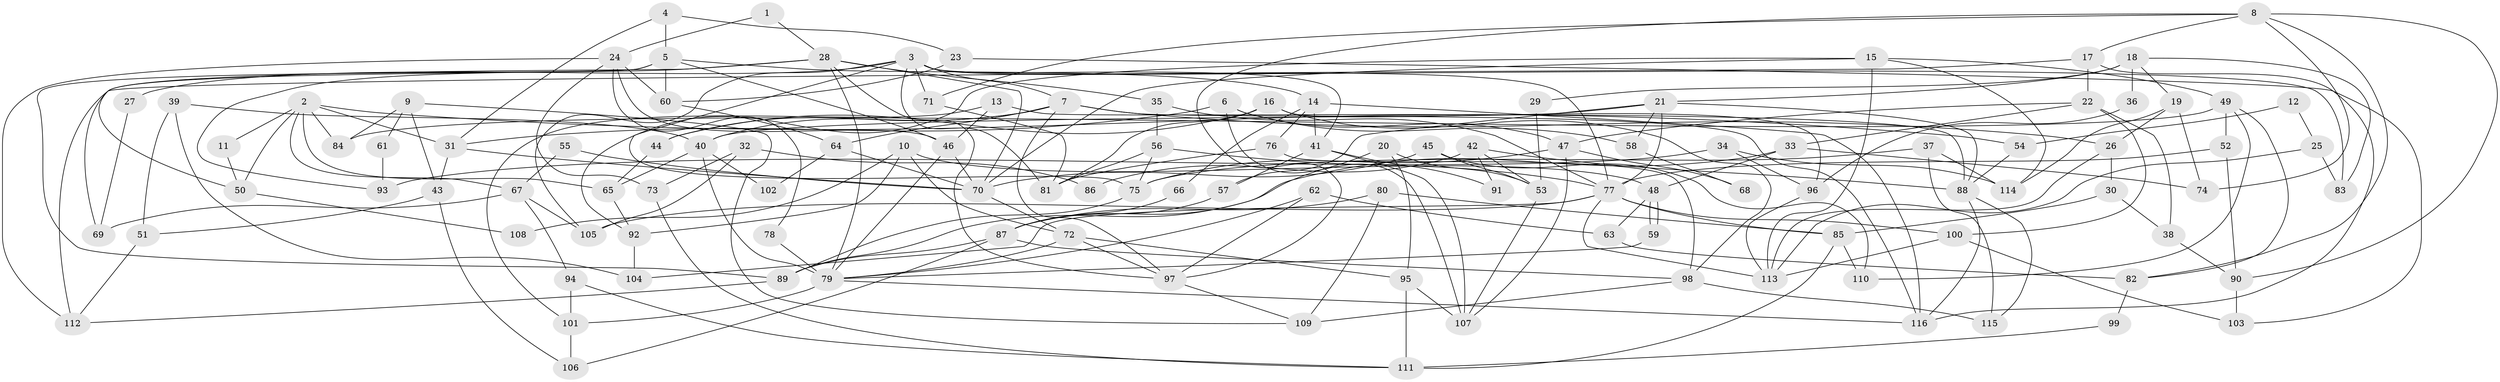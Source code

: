 // coarse degree distribution, {2: 0.12345679012345678, 12: 0.012345679012345678, 17: 0.012345679012345678, 9: 0.024691358024691357, 4: 0.24691358024691357, 6: 0.06172839506172839, 5: 0.1111111111111111, 1: 0.012345679012345678, 14: 0.012345679012345678, 7: 0.037037037037037035, 22: 0.012345679012345678, 3: 0.2839506172839506, 8: 0.037037037037037035, 11: 0.012345679012345678}
// Generated by graph-tools (version 1.1) at 2025/18/03/04/25 18:18:46]
// undirected, 116 vertices, 232 edges
graph export_dot {
graph [start="1"]
  node [color=gray90,style=filled];
  1;
  2;
  3;
  4;
  5;
  6;
  7;
  8;
  9;
  10;
  11;
  12;
  13;
  14;
  15;
  16;
  17;
  18;
  19;
  20;
  21;
  22;
  23;
  24;
  25;
  26;
  27;
  28;
  29;
  30;
  31;
  32;
  33;
  34;
  35;
  36;
  37;
  38;
  39;
  40;
  41;
  42;
  43;
  44;
  45;
  46;
  47;
  48;
  49;
  50;
  51;
  52;
  53;
  54;
  55;
  56;
  57;
  58;
  59;
  60;
  61;
  62;
  63;
  64;
  65;
  66;
  67;
  68;
  69;
  70;
  71;
  72;
  73;
  74;
  75;
  76;
  77;
  78;
  79;
  80;
  81;
  82;
  83;
  84;
  85;
  86;
  87;
  88;
  89;
  90;
  91;
  92;
  93;
  94;
  95;
  96;
  97;
  98;
  99;
  100;
  101;
  102;
  103;
  104;
  105;
  106;
  107;
  108;
  109;
  110;
  111;
  112;
  113;
  114;
  115;
  116;
  1 -- 24;
  1 -- 28;
  2 -- 65;
  2 -- 31;
  2 -- 11;
  2 -- 50;
  2 -- 54;
  2 -- 67;
  2 -- 84;
  3 -- 81;
  3 -- 105;
  3 -- 7;
  3 -- 27;
  3 -- 41;
  3 -- 71;
  3 -- 75;
  3 -- 77;
  3 -- 83;
  4 -- 31;
  4 -- 5;
  4 -- 23;
  5 -- 46;
  5 -- 60;
  5 -- 14;
  5 -- 50;
  5 -- 89;
  6 -- 107;
  6 -- 47;
  6 -- 31;
  6 -- 58;
  7 -- 40;
  7 -- 26;
  7 -- 44;
  7 -- 64;
  7 -- 97;
  7 -- 116;
  8 -- 97;
  8 -- 74;
  8 -- 17;
  8 -- 71;
  8 -- 82;
  8 -- 90;
  9 -- 109;
  9 -- 84;
  9 -- 43;
  9 -- 61;
  10 -- 92;
  10 -- 48;
  10 -- 72;
  10 -- 108;
  11 -- 50;
  12 -- 25;
  12 -- 54;
  13 -- 88;
  13 -- 46;
  13 -- 101;
  14 -- 116;
  14 -- 41;
  14 -- 66;
  14 -- 76;
  15 -- 49;
  15 -- 113;
  15 -- 70;
  15 -- 92;
  15 -- 114;
  16 -- 44;
  16 -- 81;
  16 -- 96;
  16 -- 98;
  17 -- 112;
  17 -- 22;
  17 -- 116;
  18 -- 19;
  18 -- 21;
  18 -- 29;
  18 -- 36;
  18 -- 83;
  19 -- 26;
  19 -- 114;
  19 -- 74;
  20 -- 87;
  20 -- 95;
  20 -- 53;
  21 -- 77;
  21 -- 57;
  21 -- 40;
  21 -- 58;
  21 -- 88;
  22 -- 47;
  22 -- 33;
  22 -- 38;
  22 -- 100;
  23 -- 103;
  23 -- 60;
  24 -- 60;
  24 -- 46;
  24 -- 73;
  24 -- 78;
  24 -- 112;
  25 -- 113;
  25 -- 83;
  26 -- 113;
  26 -- 30;
  27 -- 69;
  28 -- 79;
  28 -- 70;
  28 -- 35;
  28 -- 69;
  28 -- 93;
  28 -- 97;
  29 -- 53;
  30 -- 85;
  30 -- 38;
  31 -- 70;
  31 -- 43;
  32 -- 73;
  32 -- 105;
  32 -- 86;
  33 -- 89;
  33 -- 48;
  33 -- 74;
  34 -- 114;
  34 -- 96;
  34 -- 93;
  35 -- 77;
  35 -- 56;
  36 -- 96;
  37 -- 75;
  37 -- 115;
  37 -- 114;
  38 -- 90;
  39 -- 40;
  39 -- 51;
  39 -- 104;
  40 -- 79;
  40 -- 65;
  40 -- 102;
  41 -- 57;
  41 -- 91;
  41 -- 107;
  42 -- 53;
  42 -- 88;
  42 -- 86;
  42 -- 91;
  43 -- 51;
  43 -- 106;
  44 -- 65;
  45 -- 110;
  45 -- 70;
  45 -- 53;
  46 -- 79;
  46 -- 70;
  47 -- 107;
  47 -- 75;
  47 -- 68;
  48 -- 59;
  48 -- 59;
  48 -- 63;
  49 -- 52;
  49 -- 82;
  49 -- 84;
  49 -- 110;
  50 -- 108;
  51 -- 112;
  52 -- 77;
  52 -- 90;
  53 -- 107;
  54 -- 88;
  55 -- 70;
  55 -- 67;
  56 -- 81;
  56 -- 75;
  56 -- 77;
  57 -- 87;
  58 -- 68;
  59 -- 79;
  60 -- 64;
  61 -- 93;
  62 -- 79;
  62 -- 97;
  62 -- 63;
  63 -- 82;
  64 -- 70;
  64 -- 102;
  65 -- 92;
  66 -- 87;
  67 -- 94;
  67 -- 69;
  67 -- 105;
  70 -- 72;
  71 -- 81;
  72 -- 97;
  72 -- 79;
  72 -- 95;
  73 -- 111;
  75 -- 89;
  76 -- 98;
  76 -- 81;
  77 -- 85;
  77 -- 100;
  77 -- 104;
  77 -- 105;
  77 -- 113;
  78 -- 79;
  79 -- 116;
  79 -- 101;
  80 -- 87;
  80 -- 109;
  80 -- 85;
  82 -- 99;
  85 -- 110;
  85 -- 111;
  87 -- 89;
  87 -- 106;
  87 -- 98;
  88 -- 116;
  88 -- 115;
  89 -- 112;
  90 -- 103;
  92 -- 104;
  94 -- 101;
  94 -- 111;
  95 -- 107;
  95 -- 111;
  96 -- 113;
  97 -- 109;
  98 -- 109;
  98 -- 115;
  99 -- 111;
  100 -- 103;
  100 -- 113;
  101 -- 106;
}
